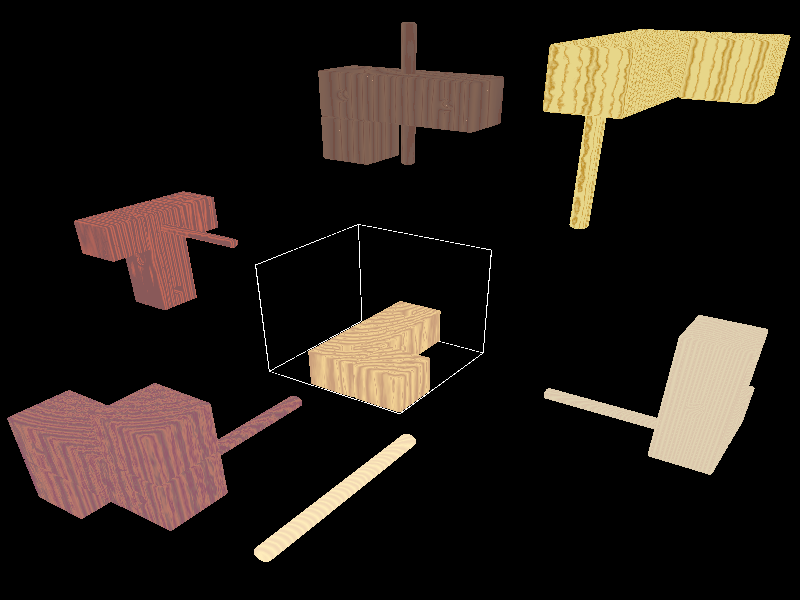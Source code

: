 #include "colors.inc"
#include "skies.inc"
#include "woods.inc"
#include "transforms.inc"



#declare CAMERA = <9.0, 6.0, 6.0>;

camera {
    location  CAMERA
    look_at   <0, 0, 0>   // point center of view at this point <X,Y,Z>
    right x
}

light_source {
    CAMERA, White
}

//sky_sphere { S_Cloud5 }



// radiosity (global illumination) settings
#default{ finish{ ambient 0 diffuse 1 }} 

global_settings {
  radiosity {
    pretrace_start 0.08           // start pretrace at this size
    pretrace_end   0.04           // end pretrace at this size
    count 35                      // higher -> higher quality (1..1600) [35]

    nearest_count 5               // higher -> higher quality (1..10) [5]
    error_bound 1.8               // higher -> smoother, less accurate [1.8]
    recursion_limit 3             // how much interreflections are calculated (1..5+) [3]

    low_error_factor .5           // reduce error_bound during last pretrace step
    gray_threshold 0.0            // increase for weakening colors (0..1) [0]
    minimum_reuse 0.015           // reuse of old radiosity samples [0.015]
    brightness 1                  // brightness of radiosity effects (0..1) [1]

    adc_bailout 0.01/2
    //normal on                   // take surface normals into account [off]
    //media on                    // take media into account [off]
    //save_file "file_name"       // save radiosity data
    //load_file "file_name"       // load saved radiosity data
    //always_sample off           // turn sampling in final trace off [on]
    //max_sample 1.0              // maximum brightness of samples
  }
}



#declare MARGIN = 0.001;

#declare KERN = 0.05;

#declare PEG_THICKNESS = 0.25;

#macro Block(len)
    box { <KERN,KERN,0>, <len-KERN,1-KERN,1> }
    box { <KERN,0,KERN>, <len-KERN,1,1-KERN> }
    box { <0,KERN,KERN>, <len,1-KERN,1-KERN> }

    cylinder { <KERN,KERN,KERN>, <len-KERN,KERN,KERN>, KERN }
    cylinder { <KERN,1-KERN,KERN>, <len-KERN,1-KERN,KERN>, KERN }
    cylinder { <KERN,KERN,1-KERN>, <len-KERN,KERN,1-KERN>, KERN }
    cylinder { <KERN,1-KERN,1-KERN>, <len-KERN,1-KERN,1-KERN>, KERN }
    
    cylinder { <KERN,KERN,KERN>, <KERN,1-KERN,KERN>, KERN }
    cylinder { <len-KERN,KERN,KERN>, <len-KERN,1-KERN,KERN>, KERN }
    cylinder { <KERN,KERN,1-KERN>, <KERN,1-KERN,1-KERN>, KERN }
    cylinder { <len-KERN,KERN,1-KERN>, <len-KERN,1-KERN,1-KERN>, KERN }
    
    cylinder { <KERN,KERN,KERN>, <KERN,KERN,1-KERN>, KERN }
    cylinder { <len-KERN,KERN,KERN>, <len-KERN,KERN,1-KERN>, KERN }
    cylinder { <KERN,1-KERN,KERN>, <KERN,1-KERN,1-KERN>, KERN }
    cylinder { <len-KERN,1-KERN,KERN>, <len-KERN,1-KERN,1-KERN>, KERN }
    
    sphere { <KERN,KERN,KERN>, KERN }    
    sphere { <len-KERN,KERN,KERN>, KERN }    
    sphere { <KERN,1-KERN,KERN>, KERN }    
    sphere { <len-KERN,1-KERN,KERN>, KERN }    
    sphere { <KERN,KERN,1-KERN>, KERN }    
    sphere { <len-KERN,KERN,1-KERN>, KERN }    
    sphere { <KERN,1-KERN,1-KERN>, KERN }    
    sphere { <len-KERN,1-KERN,1-KERN>, KERN }    
#end

#declare Block1 = union
{
    Block(1)
}

#declare Block3 = union
{
    Block(3)
}

#declare Peg = union
{
    cylinder { <KERN, 0.5, 0.5>, <3-KERN, 0.5, 0.5>, PEG_THICKNESS/2 }
    cylinder { <0, 0.5, 0.5>, <3, 0.5, 0.5>, PEG_THICKNESS/2 - KERN }
    torus { PEG_THICKNESS/2 - KERN, KERN rotate 90*z translate <KERN, 0.5, 0.5> }
    torus { PEG_THICKNESS/2 - KERN, KERN rotate 90*z translate <3-KERN, 0.5, 0.5> }
}

#declare Hole = difference
{
    union {
        cylinder { <0, 0.5, 0.5>, <1, 0.5, 0.5>, PEG_THICKNESS/2 }
        cylinder { <-MARGIN, 0.5, 0.5>, <KERN, 0.5, 0.5>, PEG_THICKNESS/2+KERN }
        cylinder { <1-KERN, 0.5, 0.5>, <1+MARGIN, 0.5, 0.5>, PEG_THICKNESS/2+KERN }
    }
    union {
        torus { PEG_THICKNESS/2 + KERN, KERN rotate 90*z translate <KERN, 0.5, 0.5> }
        torus { PEG_THICKNESS/2 + KERN, KERN rotate 90*z translate <1-KERN, 0.5, 0.5> }
    }
}

#macro Piece(blocks, holes, pegs)
union {
    difference {
        object { blocks }
        object { holes }
    }
    object { pegs }
}
#end

#declare Piece1 = union {
Piece(
    union {
        object { Block1 translate <0,2,0> }
        object { Block3 rotate 90*z translate <2,0,0> }
        object { Block1 translate <2,2,0> }
    },                                            
    union {
        object { Hole rotate 90*y translate <1,2,1> }
        object { Hole rotate 90*y translate <1,0,1> }
        object { Hole translate <1,1,0> }
    },
    object { Peg rotate 90*y translate <1,2,3> }
)
    texture { T_Wood6  rotate x*90 }
}

#declare Piece2 = union {
Piece(
    union {
        object { Block1 }
        object { Block3 rotate 90*y translate <0,1,3> }
    },                                            
    union {
        object { Hole rotate 90*z translate <1,1,1> }
        object { Hole translate <0,1,0> }
        object { Hole translate <0,1,2> }
    },
    object { Peg rotate 90*z translate <1,0,1> }
)
    texture { T_Wood2  rotate x*90 }
}

#declare Piece3 = union {
Piece(
    union {
        object { Block1 translate <0,2,2>}
        object { Block3 translate <0,2,1> }
    },                                            
    union {
        object { Hole rotate 90*z translate <3,2,1> }
        object { Hole rotate 90*z translate <1,2,1> }
        object { Hole rotate 90*y translate <1,2,2> }
    },
    object { Peg rotate 90*z translate <3,0,1> }
)
    texture { T_Wood11  rotate x*90 }
}

#declare Piece4 = union {
Piece(
    union {
        object { Block1 translate <0,0,2>}
        object { Block3 rotate 90*z translate <2,0,2> }
    },                                            
    union {
        object { Hole rotate 90*y translate <1,0,3> }
        object { Hole rotate 90*y translate <1,2,3> }
        object { Hole translate <1,1,2> }
    },
    object { Peg rotate 90*y translate <1,0,3> }
)
    texture { T_Wood3  rotate x*90 }
}

#declare Piece5 = union {
Piece(
    union {
        object { Block1 translate <2,0,2>}
        object { Block3 translate <0,0,1> }
    },                                            
    union {
        object { Hole rotate 90*z translate <1,0,1> }
        object { Hole rotate 90*z translate <3,0,1> }
        object { Hole rotate 90*y translate <1,0,2> }
    },
    union { }
)
    texture { T_Wood7  rotate x*90 }
}


#declare Piece6 = union {
Piece(
    union {
        object { Block1 translate <2,0,0> }
        object { Block3 rotate 90*y translate <2,1,3> }
        object { Block1 translate <2,2,2> }
    },                                            
    union {
        object { Hole translate <2,1,2> }
        object { Hole translate <2,1,0> }
        object { Hole rotate 90*z translate <3,1,1> }
    },
    object { Peg translate <0,1,2> }
)
    texture { T_Wood4  rotate x*90 }
}


#declare Piece7 = union {
Piece(
    union { },                                            
    union { },
    object { Peg translate <0,1,0> }
)
    texture { T_Wood10 rotate x*90 }
}

#declare Path1 = spline {
   linear_spline
   
   -1, <0, 0, -5>,
   
   4, <0, 0, -5>,
   5, <0, 0, 0>,
   
   7, <0, 0, 0>,
}

#declare Path2 = spline {
   linear_spline
   
   -1, <0, 5, 0>,
   
   0, <0, 5, 0>,
   1, <0, 0, 0>,
   
   2, <0, 0, 0>,
}

#declare Path3 = spline {
   linear_spline
   
   -1, <0, 5, 4>,
   
   1, <0, 5, 4>,
   3, <0, 5, 0>,
   4, <0, 0, 0>,
   
   5, <0, 0, 0>,
}

#declare Path4 = spline {
   linear_spline
   
   -1, <0, 0, 5>,
   
   1, <0, 0, 5>,
   2, <0, 0, 0>,
   
   3, <0, 0, 0>,
}

#declare Path5 = spline {
   linear_spline
   
   -1, <0, 0, 0>,
   
   0, <0, 0, 0>,
   1, <0, 0, 0>,
   
   2, <0, 0, 0>,
}

#declare Path6 = spline {
   linear_spline
   
   -1, <5, 0, 0>,
   
   2, <5, 0, 0>,
   3, <0, 0, 0>,
   
   4, <0, 0, 0>,
}

#declare Path7 = spline {
   linear_spline
   
   -1, <5, 0, 4>,
   
   3, <5, 0, 4>,
   5, <5, 0, 0>,
   6, <0, 0, 0>,
   
   7, <0, 0, 0>,
}


union {
    cylinder { <0,0,0>, <3,0,0>, 0.01 pigment { White } }
    cylinder { <0,0,0>, <0,3,0>, 0.01 pigment { White } }
    cylinder { <0,0,0>, <0,0,3>, 0.01 pigment { White } }
    cylinder { <3,0,0>, <3,3,0>, 0.01 pigment { White } }
    cylinder { <3,0,0>, <3,0,3>, 0.01 pigment { White } }
    cylinder { <0,3,0>, <3,3,0>, 0.01 pigment { White } }
    cylinder { <0,3,0>, <0,3,3>, 0.01 pigment { White } }
    cylinder { <0,0,3>, <3,0,3>, 0.01 pigment { White } }
    cylinder { <0,0,3>, <0,3,3>, 0.01 pigment { White } }
    
    object { Piece1 Spline_Trans(Path1, clock*6, y, 0, 0) }
    object { Piece2 Spline_Trans(Path2, clock*6, y, 0, 0) }
    object { Piece3 Spline_Trans(Path3, clock*6, y, 0, 0) }
    object { Piece4 Spline_Trans(Path4, clock*6, y, 0, 0) }
    object { Piece5 Spline_Trans(Path5, clock*6, y, 0, 0) }
    object { Piece6 Spline_Trans(Path6, clock*6, y, 0, 0) }
    object { Piece7 Spline_Trans(Path7, clock*6, y, 0, 0) }
    
    translate -<3,3,3>    
}
